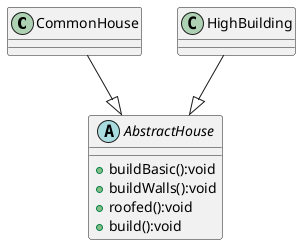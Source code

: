 @startuml

CommonHouse--|>AbstractHouse
HighBuilding--|>AbstractHouse

abstract class AbstractHouse{
+ buildBasic():void
+ buildWalls():void
+ roofed():void
+ build():void
}
class CommonHouse
class HighBuilding
@enduml